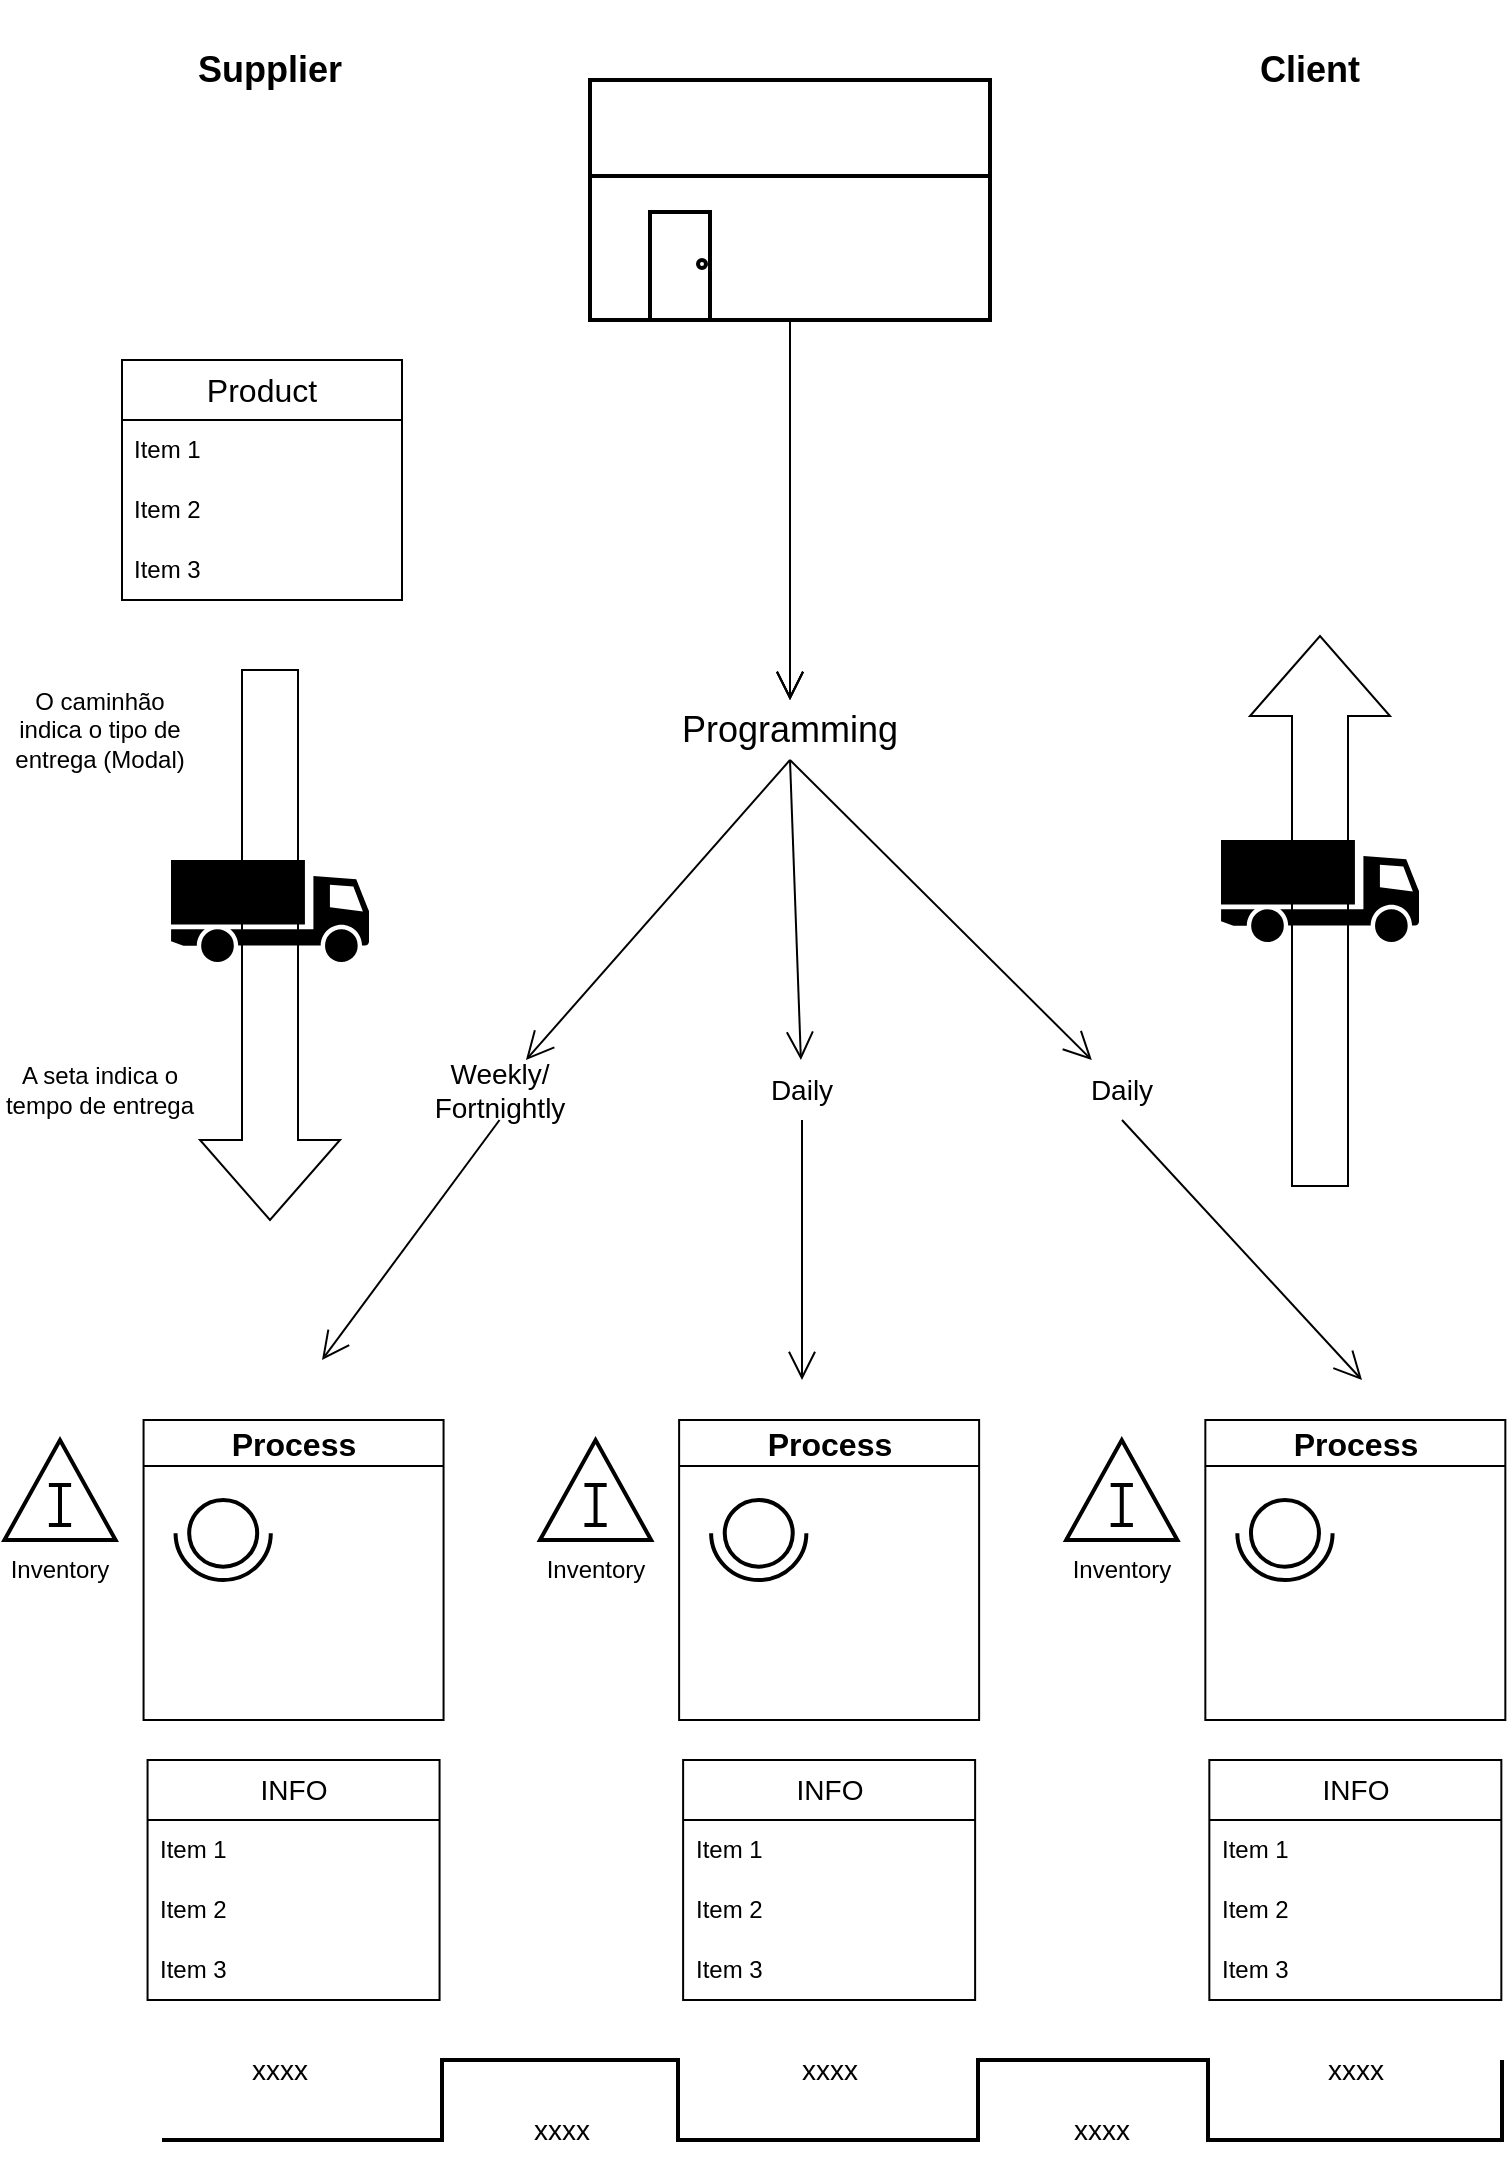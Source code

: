 <mxfile version="24.7.8">
  <diagram name="Página-1" id="VM6Lavov39swjuHd5gLo">
    <mxGraphModel dx="1420" dy="730" grid="1" gridSize="10" guides="1" tooltips="1" connect="1" arrows="1" fold="1" page="1" pageScale="1" pageWidth="827" pageHeight="1169" math="0" shadow="0">
      <root>
        <mxCell id="0" />
        <mxCell id="1" parent="0" />
        <mxCell id="VmxW1h1szNgXR4C0nnYH-1" value="" style="html=1;shadow=0;dashed=0;align=center;verticalAlign=middle;shape=mxgraph.arrows2.arrow;dy=0.6;dx=40;direction=south;notch=0;" vertex="1" parent="1">
          <mxGeometry x="119" y="405" width="70" height="275" as="geometry" />
        </mxCell>
        <mxCell id="RX2okzJeZmKbxW3FDSn4-1" value="" style="verticalLabelPosition=bottom;html=1;verticalAlign=top;strokeWidth=2;shape=mxgraph.lean_mapping.warehouse;" parent="1" vertex="1">
          <mxGeometry x="314" y="110" width="200" height="120" as="geometry" />
        </mxCell>
        <mxCell id="RX2okzJeZmKbxW3FDSn4-3" value="" style="shape=image;html=1;verticalAlign=top;verticalLabelPosition=bottom;labelBackgroundColor=#ffffff;imageAspect=0;aspect=fixed;image=https://cdn1.iconfinder.com/data/icons/2-building-line-filled/614/Factory-128.png" parent="1" vertex="1">
          <mxGeometry x="610" y="110" width="128" height="128" as="geometry" />
        </mxCell>
        <mxCell id="RX2okzJeZmKbxW3FDSn4-4" value="" style="shape=image;html=1;verticalAlign=top;verticalLabelPosition=bottom;labelBackgroundColor=#ffffff;imageAspect=0;aspect=fixed;image=https://cdn1.iconfinder.com/data/icons/2-building-line-filled/614/Factory-128.png" parent="1" vertex="1">
          <mxGeometry x="90" y="110" width="128" height="128" as="geometry" />
        </mxCell>
        <mxCell id="RX2okzJeZmKbxW3FDSn4-6" value="&lt;h4 style=&quot;font-size: 18px;&quot;&gt;Client&lt;/h4&gt;" style="text;html=1;align=center;verticalAlign=middle;whiteSpace=wrap;rounded=0;" parent="1" vertex="1">
          <mxGeometry x="644" y="90" width="60" height="30" as="geometry" />
        </mxCell>
        <mxCell id="RX2okzJeZmKbxW3FDSn4-7" value="&lt;font style=&quot;font-size: 16px;&quot;&gt;Product&lt;/font&gt;" style="swimlane;fontStyle=0;childLayout=stackLayout;horizontal=1;startSize=30;horizontalStack=0;resizeParent=1;resizeParentMax=0;resizeLast=0;collapsible=1;marginBottom=0;whiteSpace=wrap;html=1;" parent="1" vertex="1">
          <mxGeometry x="80" y="250" width="140" height="120" as="geometry">
            <mxRectangle x="104" y="238" width="100" height="30" as="alternateBounds" />
          </mxGeometry>
        </mxCell>
        <mxCell id="RX2okzJeZmKbxW3FDSn4-8" value="Item 1" style="text;strokeColor=none;fillColor=none;align=left;verticalAlign=middle;spacingLeft=4;spacingRight=4;overflow=hidden;points=[[0,0.5],[1,0.5]];portConstraint=eastwest;rotatable=0;whiteSpace=wrap;html=1;" parent="RX2okzJeZmKbxW3FDSn4-7" vertex="1">
          <mxGeometry y="30" width="140" height="30" as="geometry" />
        </mxCell>
        <mxCell id="RX2okzJeZmKbxW3FDSn4-9" value="Item 2" style="text;strokeColor=none;fillColor=none;align=left;verticalAlign=middle;spacingLeft=4;spacingRight=4;overflow=hidden;points=[[0,0.5],[1,0.5]];portConstraint=eastwest;rotatable=0;whiteSpace=wrap;html=1;" parent="RX2okzJeZmKbxW3FDSn4-7" vertex="1">
          <mxGeometry y="60" width="140" height="30" as="geometry" />
        </mxCell>
        <mxCell id="RX2okzJeZmKbxW3FDSn4-10" value="Item 3" style="text;strokeColor=none;fillColor=none;align=left;verticalAlign=middle;spacingLeft=4;spacingRight=4;overflow=hidden;points=[[0,0.5],[1,0.5]];portConstraint=eastwest;rotatable=0;whiteSpace=wrap;html=1;" parent="RX2okzJeZmKbxW3FDSn4-7" vertex="1">
          <mxGeometry y="90" width="140" height="30" as="geometry" />
        </mxCell>
        <mxCell id="RX2okzJeZmKbxW3FDSn4-11" value="&lt;h4 style=&quot;font-size: 18px;&quot;&gt;Supplier&lt;/h4&gt;" style="text;html=1;align=center;verticalAlign=middle;whiteSpace=wrap;rounded=0;" parent="1" vertex="1">
          <mxGeometry x="124" y="90" width="60" height="30" as="geometry" />
        </mxCell>
        <mxCell id="RX2okzJeZmKbxW3FDSn4-12" value="" style="shape=mxgraph.signs.transportation.truck_1;html=1;pointerEvents=1;fillColor=#000000;strokeColor=none;verticalLabelPosition=bottom;verticalAlign=top;align=center;direction=east;flipH=1;" parent="1" vertex="1">
          <mxGeometry x="104.5" y="500" width="99" height="51" as="geometry" />
        </mxCell>
        <mxCell id="RX2okzJeZmKbxW3FDSn4-13" value="O caminhão indica o t&lt;span style=&quot;background-color: initial;&quot;&gt;ipo de entrega (Modal)&lt;/span&gt;" style="text;html=1;align=center;verticalAlign=middle;whiteSpace=wrap;rounded=0;" parent="1" vertex="1">
          <mxGeometry x="19" y="420" width="100" height="30" as="geometry" />
        </mxCell>
        <mxCell id="VmxW1h1szNgXR4C0nnYH-3" value="A seta indica o tempo de entrega" style="text;html=1;align=center;verticalAlign=middle;whiteSpace=wrap;rounded=0;" vertex="1" parent="1">
          <mxGeometry x="19" y="600" width="100" height="30" as="geometry" />
        </mxCell>
        <mxCell id="VmxW1h1szNgXR4C0nnYH-5" value="&lt;font style=&quot;font-size: 16px;&quot;&gt;Process&lt;/font&gt;" style="swimlane;whiteSpace=wrap;html=1;" vertex="1" parent="1">
          <mxGeometry x="90.78" y="780" width="150" height="150" as="geometry">
            <mxRectangle x="204" y="510" width="110" height="30" as="alternateBounds" />
          </mxGeometry>
        </mxCell>
        <mxCell id="VmxW1h1szNgXR4C0nnYH-6" value="" style="verticalLabelPosition=bottom;html=1;verticalAlign=top;strokeWidth=2;shape=mxgraph.lean_mapping.operator;" vertex="1" parent="VmxW1h1szNgXR4C0nnYH-5">
          <mxGeometry x="16" y="40" width="47.62" height="40" as="geometry" />
        </mxCell>
        <mxCell id="VmxW1h1szNgXR4C0nnYH-8" value="" style="group" vertex="1" connectable="0" parent="1">
          <mxGeometry x="19" y="790" width="60" height="80" as="geometry" />
        </mxCell>
        <mxCell id="VmxW1h1szNgXR4C0nnYH-4" value="" style="verticalLabelPosition=bottom;html=1;verticalAlign=top;strokeWidth=2;shape=mxgraph.lean_mapping.inventory_box;" vertex="1" parent="VmxW1h1szNgXR4C0nnYH-8">
          <mxGeometry x="2.22" width="55.56" height="50" as="geometry" />
        </mxCell>
        <mxCell id="VmxW1h1szNgXR4C0nnYH-7" value="Inventory" style="text;html=1;align=center;verticalAlign=middle;whiteSpace=wrap;rounded=0;" vertex="1" parent="VmxW1h1szNgXR4C0nnYH-8">
          <mxGeometry y="50" width="60" height="30" as="geometry" />
        </mxCell>
        <mxCell id="VmxW1h1szNgXR4C0nnYH-9" value="&lt;font style=&quot;font-size: 14px;&quot;&gt;INFO&lt;/font&gt;" style="swimlane;fontStyle=0;childLayout=stackLayout;horizontal=1;startSize=30;horizontalStack=0;resizeParent=1;resizeParentMax=0;resizeLast=0;collapsible=1;marginBottom=0;whiteSpace=wrap;html=1;" vertex="1" parent="1">
          <mxGeometry x="92.78" y="950" width="146" height="120" as="geometry" />
        </mxCell>
        <mxCell id="VmxW1h1szNgXR4C0nnYH-10" value="Item 1" style="text;strokeColor=none;fillColor=none;align=left;verticalAlign=middle;spacingLeft=4;spacingRight=4;overflow=hidden;points=[[0,0.5],[1,0.5]];portConstraint=eastwest;rotatable=0;whiteSpace=wrap;html=1;" vertex="1" parent="VmxW1h1szNgXR4C0nnYH-9">
          <mxGeometry y="30" width="146" height="30" as="geometry" />
        </mxCell>
        <mxCell id="VmxW1h1szNgXR4C0nnYH-11" value="Item 2" style="text;strokeColor=none;fillColor=none;align=left;verticalAlign=middle;spacingLeft=4;spacingRight=4;overflow=hidden;points=[[0,0.5],[1,0.5]];portConstraint=eastwest;rotatable=0;whiteSpace=wrap;html=1;" vertex="1" parent="VmxW1h1szNgXR4C0nnYH-9">
          <mxGeometry y="60" width="146" height="30" as="geometry" />
        </mxCell>
        <mxCell id="VmxW1h1szNgXR4C0nnYH-12" value="Item 3" style="text;strokeColor=none;fillColor=none;align=left;verticalAlign=middle;spacingLeft=4;spacingRight=4;overflow=hidden;points=[[0,0.5],[1,0.5]];portConstraint=eastwest;rotatable=0;whiteSpace=wrap;html=1;" vertex="1" parent="VmxW1h1szNgXR4C0nnYH-9">
          <mxGeometry y="90" width="146" height="30" as="geometry" />
        </mxCell>
        <mxCell id="VmxW1h1szNgXR4C0nnYH-13" value="&lt;font style=&quot;font-size: 16px;&quot;&gt;Process&lt;/font&gt;" style="swimlane;whiteSpace=wrap;html=1;" vertex="1" parent="1">
          <mxGeometry x="358.56" y="780" width="150" height="150" as="geometry">
            <mxRectangle x="204" y="510" width="110" height="30" as="alternateBounds" />
          </mxGeometry>
        </mxCell>
        <mxCell id="VmxW1h1szNgXR4C0nnYH-14" value="" style="verticalLabelPosition=bottom;html=1;verticalAlign=top;strokeWidth=2;shape=mxgraph.lean_mapping.operator;" vertex="1" parent="VmxW1h1szNgXR4C0nnYH-13">
          <mxGeometry x="16" y="40" width="47.62" height="40" as="geometry" />
        </mxCell>
        <mxCell id="VmxW1h1szNgXR4C0nnYH-15" value="" style="group" vertex="1" connectable="0" parent="1">
          <mxGeometry x="286.78" y="790" width="60" height="80" as="geometry" />
        </mxCell>
        <mxCell id="VmxW1h1szNgXR4C0nnYH-16" value="" style="verticalLabelPosition=bottom;html=1;verticalAlign=top;strokeWidth=2;shape=mxgraph.lean_mapping.inventory_box;" vertex="1" parent="VmxW1h1szNgXR4C0nnYH-15">
          <mxGeometry x="2.22" width="55.56" height="50" as="geometry" />
        </mxCell>
        <mxCell id="VmxW1h1szNgXR4C0nnYH-17" value="Inventory" style="text;html=1;align=center;verticalAlign=middle;whiteSpace=wrap;rounded=0;" vertex="1" parent="VmxW1h1szNgXR4C0nnYH-15">
          <mxGeometry y="50" width="60" height="30" as="geometry" />
        </mxCell>
        <mxCell id="VmxW1h1szNgXR4C0nnYH-18" value="&lt;font style=&quot;font-size: 14px;&quot;&gt;INFO&lt;/font&gt;" style="swimlane;fontStyle=0;childLayout=stackLayout;horizontal=1;startSize=30;horizontalStack=0;resizeParent=1;resizeParentMax=0;resizeLast=0;collapsible=1;marginBottom=0;whiteSpace=wrap;html=1;" vertex="1" parent="1">
          <mxGeometry x="360.56" y="950" width="146" height="120" as="geometry" />
        </mxCell>
        <mxCell id="VmxW1h1szNgXR4C0nnYH-19" value="Item 1" style="text;strokeColor=none;fillColor=none;align=left;verticalAlign=middle;spacingLeft=4;spacingRight=4;overflow=hidden;points=[[0,0.5],[1,0.5]];portConstraint=eastwest;rotatable=0;whiteSpace=wrap;html=1;" vertex="1" parent="VmxW1h1szNgXR4C0nnYH-18">
          <mxGeometry y="30" width="146" height="30" as="geometry" />
        </mxCell>
        <mxCell id="VmxW1h1szNgXR4C0nnYH-20" value="Item 2" style="text;strokeColor=none;fillColor=none;align=left;verticalAlign=middle;spacingLeft=4;spacingRight=4;overflow=hidden;points=[[0,0.5],[1,0.5]];portConstraint=eastwest;rotatable=0;whiteSpace=wrap;html=1;" vertex="1" parent="VmxW1h1szNgXR4C0nnYH-18">
          <mxGeometry y="60" width="146" height="30" as="geometry" />
        </mxCell>
        <mxCell id="VmxW1h1szNgXR4C0nnYH-21" value="Item 3" style="text;strokeColor=none;fillColor=none;align=left;verticalAlign=middle;spacingLeft=4;spacingRight=4;overflow=hidden;points=[[0,0.5],[1,0.5]];portConstraint=eastwest;rotatable=0;whiteSpace=wrap;html=1;" vertex="1" parent="VmxW1h1szNgXR4C0nnYH-18">
          <mxGeometry y="90" width="146" height="30" as="geometry" />
        </mxCell>
        <mxCell id="VmxW1h1szNgXR4C0nnYH-23" value="&lt;font style=&quot;font-size: 16px;&quot;&gt;Process&lt;/font&gt;" style="swimlane;whiteSpace=wrap;html=1;" vertex="1" parent="1">
          <mxGeometry x="621.67" y="780" width="150" height="150" as="geometry">
            <mxRectangle x="204" y="510" width="110" height="30" as="alternateBounds" />
          </mxGeometry>
        </mxCell>
        <mxCell id="VmxW1h1szNgXR4C0nnYH-24" value="" style="verticalLabelPosition=bottom;html=1;verticalAlign=top;strokeWidth=2;shape=mxgraph.lean_mapping.operator;" vertex="1" parent="VmxW1h1szNgXR4C0nnYH-23">
          <mxGeometry x="16" y="40" width="47.62" height="40" as="geometry" />
        </mxCell>
        <mxCell id="VmxW1h1szNgXR4C0nnYH-25" value="" style="group" vertex="1" connectable="0" parent="1">
          <mxGeometry x="549.89" y="790" width="60" height="80" as="geometry" />
        </mxCell>
        <mxCell id="VmxW1h1szNgXR4C0nnYH-26" value="" style="verticalLabelPosition=bottom;html=1;verticalAlign=top;strokeWidth=2;shape=mxgraph.lean_mapping.inventory_box;" vertex="1" parent="VmxW1h1szNgXR4C0nnYH-25">
          <mxGeometry x="2.22" width="55.56" height="50" as="geometry" />
        </mxCell>
        <mxCell id="VmxW1h1szNgXR4C0nnYH-27" value="Inventory" style="text;html=1;align=center;verticalAlign=middle;whiteSpace=wrap;rounded=0;" vertex="1" parent="VmxW1h1szNgXR4C0nnYH-25">
          <mxGeometry y="50" width="60" height="30" as="geometry" />
        </mxCell>
        <mxCell id="VmxW1h1szNgXR4C0nnYH-28" value="&lt;font style=&quot;font-size: 14px;&quot;&gt;INFO&lt;/font&gt;" style="swimlane;fontStyle=0;childLayout=stackLayout;horizontal=1;startSize=30;horizontalStack=0;resizeParent=1;resizeParentMax=0;resizeLast=0;collapsible=1;marginBottom=0;whiteSpace=wrap;html=1;" vertex="1" parent="1">
          <mxGeometry x="623.67" y="950" width="146" height="120" as="geometry" />
        </mxCell>
        <mxCell id="VmxW1h1szNgXR4C0nnYH-29" value="Item 1" style="text;strokeColor=none;fillColor=none;align=left;verticalAlign=middle;spacingLeft=4;spacingRight=4;overflow=hidden;points=[[0,0.5],[1,0.5]];portConstraint=eastwest;rotatable=0;whiteSpace=wrap;html=1;" vertex="1" parent="VmxW1h1szNgXR4C0nnYH-28">
          <mxGeometry y="30" width="146" height="30" as="geometry" />
        </mxCell>
        <mxCell id="VmxW1h1szNgXR4C0nnYH-30" value="Item 2" style="text;strokeColor=none;fillColor=none;align=left;verticalAlign=middle;spacingLeft=4;spacingRight=4;overflow=hidden;points=[[0,0.5],[1,0.5]];portConstraint=eastwest;rotatable=0;whiteSpace=wrap;html=1;" vertex="1" parent="VmxW1h1szNgXR4C0nnYH-28">
          <mxGeometry y="60" width="146" height="30" as="geometry" />
        </mxCell>
        <mxCell id="VmxW1h1szNgXR4C0nnYH-31" value="Item 3" style="text;strokeColor=none;fillColor=none;align=left;verticalAlign=middle;spacingLeft=4;spacingRight=4;overflow=hidden;points=[[0,0.5],[1,0.5]];portConstraint=eastwest;rotatable=0;whiteSpace=wrap;html=1;" vertex="1" parent="VmxW1h1szNgXR4C0nnYH-28">
          <mxGeometry y="90" width="146" height="30" as="geometry" />
        </mxCell>
        <mxCell id="VmxW1h1szNgXR4C0nnYH-32" value="" style="endArrow=open;endFill=1;endSize=12;html=1;rounded=0;exitX=0.5;exitY=1;exitDx=0;exitDy=0;" edge="1" parent="1" source="VmxW1h1szNgXR4C0nnYH-48">
          <mxGeometry width="160" relative="1" as="geometry">
            <mxPoint x="420" y="250" as="sourcePoint" />
            <mxPoint x="180" y="750" as="targetPoint" />
          </mxGeometry>
        </mxCell>
        <mxCell id="VmxW1h1szNgXR4C0nnYH-33" value="" style="endArrow=open;endFill=1;endSize=12;html=1;rounded=0;exitX=0.5;exitY=1;exitDx=0;exitDy=0;" edge="1" parent="1" source="VmxW1h1szNgXR4C0nnYH-50">
          <mxGeometry width="160" relative="1" as="geometry">
            <mxPoint x="340" y="490" as="sourcePoint" />
            <mxPoint x="420" y="760" as="targetPoint" />
          </mxGeometry>
        </mxCell>
        <mxCell id="VmxW1h1szNgXR4C0nnYH-34" value="" style="endArrow=open;endFill=1;endSize=12;html=1;rounded=0;exitX=0.5;exitY=1;exitDx=0;exitDy=0;" edge="1" parent="1" source="VmxW1h1szNgXR4C0nnYH-54">
          <mxGeometry width="160" relative="1" as="geometry">
            <mxPoint x="340" y="590" as="sourcePoint" />
            <mxPoint x="700" y="760" as="targetPoint" />
          </mxGeometry>
        </mxCell>
        <mxCell id="VmxW1h1szNgXR4C0nnYH-36" value="" style="endArrow=open;endFill=1;endSize=12;html=1;rounded=0;exitX=0.5;exitY=1;exitDx=0;exitDy=0;" edge="1" parent="1" source="RX2okzJeZmKbxW3FDSn4-1" target="VmxW1h1szNgXR4C0nnYH-35">
          <mxGeometry width="160" relative="1" as="geometry">
            <mxPoint x="414" y="230" as="sourcePoint" />
            <mxPoint x="440" y="760" as="targetPoint" />
          </mxGeometry>
        </mxCell>
        <mxCell id="VmxW1h1szNgXR4C0nnYH-37" value="" style="endArrow=open;endFill=1;endSize=12;html=1;rounded=0;exitX=0.5;exitY=1;exitDx=0;exitDy=0;" edge="1" parent="1" source="RX2okzJeZmKbxW3FDSn4-1" target="VmxW1h1szNgXR4C0nnYH-35">
          <mxGeometry width="160" relative="1" as="geometry">
            <mxPoint x="414" y="230" as="sourcePoint" />
            <mxPoint x="720" y="760" as="targetPoint" />
          </mxGeometry>
        </mxCell>
        <mxCell id="VmxW1h1szNgXR4C0nnYH-38" value="" style="endArrow=open;endFill=1;endSize=12;html=1;rounded=0;exitX=0.5;exitY=1;exitDx=0;exitDy=0;" edge="1" parent="1" source="RX2okzJeZmKbxW3FDSn4-1" target="VmxW1h1szNgXR4C0nnYH-35">
          <mxGeometry width="160" relative="1" as="geometry">
            <mxPoint x="414" y="230" as="sourcePoint" />
            <mxPoint x="180" y="750" as="targetPoint" />
          </mxGeometry>
        </mxCell>
        <mxCell id="VmxW1h1szNgXR4C0nnYH-35" value="Programming" style="text;html=1;align=center;verticalAlign=middle;whiteSpace=wrap;rounded=0;fontSize=18;" vertex="1" parent="1">
          <mxGeometry x="384" y="420" width="60" height="30" as="geometry" />
        </mxCell>
        <mxCell id="VmxW1h1szNgXR4C0nnYH-39" value="" style="verticalLabelPosition=bottom;html=1;verticalAlign=top;strokeWidth=2;shape=mxgraph.lean_mapping.timeline2;dx1=0;dy1=1;dx2=140;dy2=0;dx3=258;dy3=0.8;dx4=408;dy4=0;dx5=523;dy5=0.6;dy6=0;" vertex="1" parent="1">
          <mxGeometry x="100" y="1100" width="670" height="40" as="geometry" />
        </mxCell>
        <mxCell id="VmxW1h1szNgXR4C0nnYH-40" value="xxxx" style="text;html=1;align=center;verticalAlign=middle;whiteSpace=wrap;rounded=0;fontSize=14;" vertex="1" parent="1">
          <mxGeometry x="270" y="1120" width="60" height="30" as="geometry" />
        </mxCell>
        <mxCell id="VmxW1h1szNgXR4C0nnYH-41" value="xxxx" style="text;html=1;align=center;verticalAlign=middle;whiteSpace=wrap;rounded=0;fontSize=14;" vertex="1" parent="1">
          <mxGeometry x="129" y="1090" width="60" height="30" as="geometry" />
        </mxCell>
        <mxCell id="VmxW1h1szNgXR4C0nnYH-42" value="xxxx" style="text;html=1;align=center;verticalAlign=middle;whiteSpace=wrap;rounded=0;fontSize=14;" vertex="1" parent="1">
          <mxGeometry x="403.56" y="1090" width="60" height="30" as="geometry" />
        </mxCell>
        <mxCell id="VmxW1h1szNgXR4C0nnYH-43" value="xxxx" style="text;html=1;align=center;verticalAlign=middle;whiteSpace=wrap;rounded=0;fontSize=14;" vertex="1" parent="1">
          <mxGeometry x="666.67" y="1090" width="60" height="30" as="geometry" />
        </mxCell>
        <mxCell id="VmxW1h1szNgXR4C0nnYH-44" value="xxxx" style="text;html=1;align=center;verticalAlign=middle;whiteSpace=wrap;rounded=0;fontSize=14;" vertex="1" parent="1">
          <mxGeometry x="540.0" y="1120" width="60" height="30" as="geometry" />
        </mxCell>
        <mxCell id="VmxW1h1szNgXR4C0nnYH-45" value="" style="html=1;shadow=0;dashed=0;align=center;verticalAlign=middle;shape=mxgraph.arrows2.arrow;dy=0.6;dx=40;direction=south;notch=0;flipV=1;" vertex="1" parent="1">
          <mxGeometry x="644" y="388" width="70" height="275" as="geometry" />
        </mxCell>
        <mxCell id="VmxW1h1szNgXR4C0nnYH-46" value="" style="shape=mxgraph.signs.transportation.truck_1;html=1;pointerEvents=1;fillColor=#000000;strokeColor=none;verticalLabelPosition=bottom;verticalAlign=top;align=center;direction=east;flipH=1;" vertex="1" parent="1">
          <mxGeometry x="629.5" y="490" width="99" height="51" as="geometry" />
        </mxCell>
        <mxCell id="VmxW1h1szNgXR4C0nnYH-47" value="" style="endArrow=open;endFill=1;endSize=12;html=1;rounded=0;exitX=0.5;exitY=1;exitDx=0;exitDy=0;" edge="1" parent="1" source="VmxW1h1szNgXR4C0nnYH-35" target="VmxW1h1szNgXR4C0nnYH-48">
          <mxGeometry width="160" relative="1" as="geometry">
            <mxPoint x="414" y="450" as="sourcePoint" />
            <mxPoint x="180" y="750" as="targetPoint" />
          </mxGeometry>
        </mxCell>
        <mxCell id="VmxW1h1szNgXR4C0nnYH-48" value="Weekly/ Fortnightly" style="text;html=1;align=center;verticalAlign=middle;whiteSpace=wrap;rounded=0;fontSize=14;" vertex="1" parent="1">
          <mxGeometry x="238.78" y="600" width="60" height="30" as="geometry" />
        </mxCell>
        <mxCell id="VmxW1h1szNgXR4C0nnYH-49" value="" style="endArrow=open;endFill=1;endSize=12;html=1;rounded=0;exitX=0.5;exitY=1;exitDx=0;exitDy=0;" edge="1" parent="1" source="VmxW1h1szNgXR4C0nnYH-35" target="VmxW1h1szNgXR4C0nnYH-50">
          <mxGeometry width="160" relative="1" as="geometry">
            <mxPoint x="414" y="450" as="sourcePoint" />
            <mxPoint x="420" y="760" as="targetPoint" />
          </mxGeometry>
        </mxCell>
        <mxCell id="VmxW1h1szNgXR4C0nnYH-50" value="Daily" style="text;html=1;align=center;verticalAlign=middle;whiteSpace=wrap;rounded=0;fontSize=14;" vertex="1" parent="1">
          <mxGeometry x="390" y="600" width="60" height="30" as="geometry" />
        </mxCell>
        <mxCell id="VmxW1h1szNgXR4C0nnYH-55" value="" style="endArrow=open;endFill=1;endSize=12;html=1;rounded=0;exitX=0.5;exitY=1;exitDx=0;exitDy=0;" edge="1" parent="1" source="VmxW1h1szNgXR4C0nnYH-35" target="VmxW1h1szNgXR4C0nnYH-54">
          <mxGeometry width="160" relative="1" as="geometry">
            <mxPoint x="414" y="450" as="sourcePoint" />
            <mxPoint x="700" y="760" as="targetPoint" />
          </mxGeometry>
        </mxCell>
        <mxCell id="VmxW1h1szNgXR4C0nnYH-54" value="Daily" style="text;html=1;align=center;verticalAlign=middle;whiteSpace=wrap;rounded=0;fontSize=14;" vertex="1" parent="1">
          <mxGeometry x="550" y="600" width="60" height="30" as="geometry" />
        </mxCell>
      </root>
    </mxGraphModel>
  </diagram>
</mxfile>
